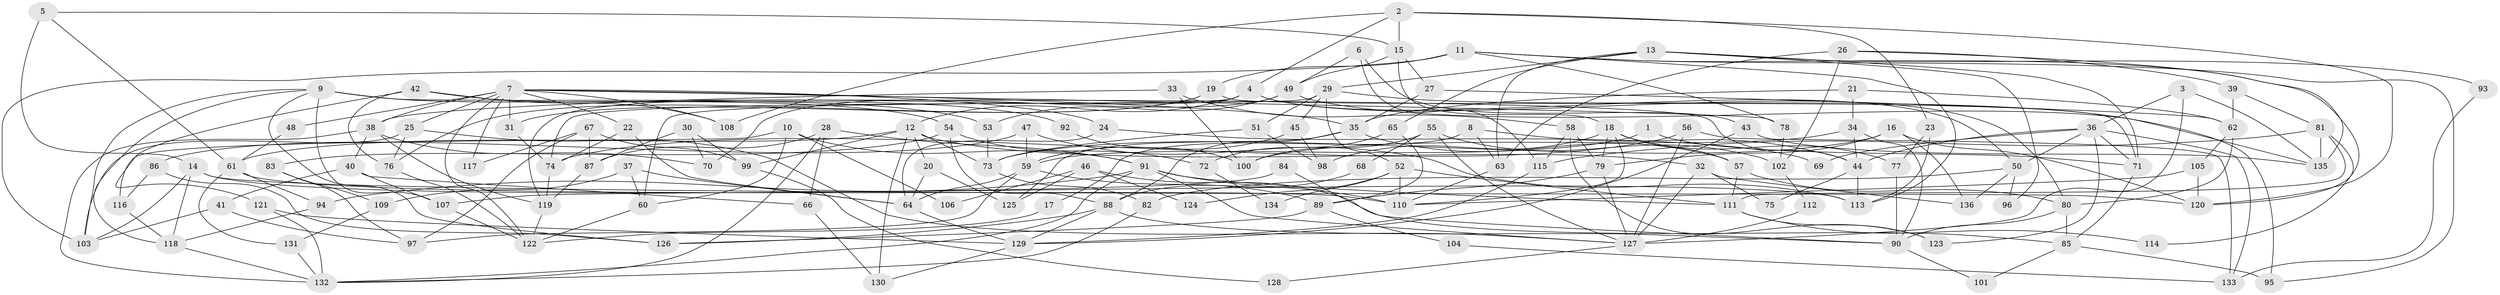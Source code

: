 // coarse degree distribution, {5: 0.16666666666666666, 6: 0.018518518518518517, 2: 0.14814814814814814, 4: 0.18518518518518517, 3: 0.2037037037037037, 7: 0.07407407407407407, 1: 0.018518518518518517, 13: 0.037037037037037035, 10: 0.018518518518518517, 14: 0.018518518518518517, 8: 0.037037037037037035, 11: 0.037037037037037035, 12: 0.018518518518518517, 9: 0.018518518518518517}
// Generated by graph-tools (version 1.1) at 2025/54/03/04/25 21:54:47]
// undirected, 136 vertices, 272 edges
graph export_dot {
graph [start="1"]
  node [color=gray90,style=filled];
  1;
  2;
  3;
  4;
  5;
  6;
  7;
  8;
  9;
  10;
  11;
  12;
  13;
  14;
  15;
  16;
  17;
  18;
  19;
  20;
  21;
  22;
  23;
  24;
  25;
  26;
  27;
  28;
  29;
  30;
  31;
  32;
  33;
  34;
  35;
  36;
  37;
  38;
  39;
  40;
  41;
  42;
  43;
  44;
  45;
  46;
  47;
  48;
  49;
  50;
  51;
  52;
  53;
  54;
  55;
  56;
  57;
  58;
  59;
  60;
  61;
  62;
  63;
  64;
  65;
  66;
  67;
  68;
  69;
  70;
  71;
  72;
  73;
  74;
  75;
  76;
  77;
  78;
  79;
  80;
  81;
  82;
  83;
  84;
  85;
  86;
  87;
  88;
  89;
  90;
  91;
  92;
  93;
  94;
  95;
  96;
  97;
  98;
  99;
  100;
  101;
  102;
  103;
  104;
  105;
  106;
  107;
  108;
  109;
  110;
  111;
  112;
  113;
  114;
  115;
  116;
  117;
  118;
  119;
  120;
  121;
  122;
  123;
  124;
  125;
  126;
  127;
  128;
  129;
  130;
  131;
  132;
  133;
  134;
  135;
  136;
  1 -- 71;
  1 -- 59;
  2 -- 15;
  2 -- 4;
  2 -- 23;
  2 -- 108;
  2 -- 120;
  3 -- 127;
  3 -- 135;
  3 -- 36;
  4 -- 119;
  4 -- 80;
  4 -- 12;
  4 -- 50;
  4 -- 74;
  5 -- 14;
  5 -- 15;
  5 -- 61;
  6 -- 115;
  6 -- 49;
  6 -- 43;
  7 -- 38;
  7 -- 31;
  7 -- 22;
  7 -- 24;
  7 -- 25;
  7 -- 35;
  7 -- 48;
  7 -- 78;
  7 -- 108;
  7 -- 117;
  7 -- 122;
  8 -- 63;
  8 -- 44;
  8 -- 17;
  9 -- 118;
  9 -- 103;
  9 -- 44;
  9 -- 53;
  9 -- 54;
  9 -- 107;
  9 -- 126;
  10 -- 60;
  10 -- 91;
  10 -- 106;
  10 -- 116;
  11 -- 103;
  11 -- 95;
  11 -- 19;
  11 -- 78;
  11 -- 113;
  11 -- 120;
  12 -- 73;
  12 -- 20;
  12 -- 32;
  12 -- 61;
  12 -- 99;
  12 -- 130;
  13 -- 71;
  13 -- 63;
  13 -- 29;
  13 -- 65;
  13 -- 93;
  13 -- 96;
  14 -- 120;
  14 -- 113;
  14 -- 103;
  14 -- 118;
  15 -- 18;
  15 -- 49;
  15 -- 27;
  16 -- 73;
  16 -- 120;
  16 -- 79;
  16 -- 136;
  17 -- 122;
  18 -- 57;
  18 -- 77;
  18 -- 79;
  18 -- 98;
  18 -- 110;
  19 -- 76;
  19 -- 31;
  19 -- 71;
  20 -- 64;
  20 -- 125;
  21 -- 62;
  21 -- 35;
  21 -- 34;
  22 -- 74;
  22 -- 64;
  23 -- 113;
  23 -- 77;
  24 -- 64;
  24 -- 69;
  25 -- 127;
  25 -- 76;
  25 -- 103;
  26 -- 102;
  26 -- 39;
  26 -- 63;
  26 -- 135;
  27 -- 62;
  27 -- 35;
  28 -- 132;
  28 -- 91;
  28 -- 66;
  28 -- 87;
  29 -- 51;
  29 -- 45;
  29 -- 52;
  29 -- 60;
  29 -- 95;
  30 -- 87;
  30 -- 99;
  30 -- 70;
  31 -- 74;
  32 -- 127;
  32 -- 75;
  32 -- 136;
  33 -- 58;
  33 -- 38;
  33 -- 100;
  34 -- 44;
  34 -- 90;
  34 -- 100;
  35 -- 57;
  35 -- 88;
  35 -- 125;
  36 -- 50;
  36 -- 44;
  36 -- 69;
  36 -- 71;
  36 -- 123;
  36 -- 133;
  37 -- 60;
  37 -- 109;
  37 -- 64;
  38 -- 132;
  38 -- 40;
  38 -- 70;
  38 -- 119;
  39 -- 62;
  39 -- 81;
  40 -- 66;
  40 -- 107;
  40 -- 41;
  41 -- 103;
  41 -- 97;
  42 -- 121;
  42 -- 108;
  42 -- 76;
  42 -- 92;
  43 -- 129;
  43 -- 135;
  44 -- 75;
  44 -- 113;
  45 -- 59;
  45 -- 98;
  46 -- 85;
  46 -- 125;
  46 -- 106;
  46 -- 124;
  47 -- 59;
  47 -- 113;
  47 -- 86;
  48 -- 61;
  49 -- 135;
  49 -- 70;
  49 -- 53;
  50 -- 136;
  50 -- 82;
  50 -- 96;
  51 -- 73;
  51 -- 98;
  52 -- 110;
  52 -- 111;
  52 -- 124;
  52 -- 134;
  53 -- 73;
  54 -- 88;
  54 -- 72;
  54 -- 83;
  55 -- 100;
  55 -- 127;
  55 -- 68;
  55 -- 102;
  56 -- 74;
  56 -- 127;
  56 -- 133;
  57 -- 111;
  57 -- 80;
  58 -- 123;
  58 -- 79;
  58 -- 115;
  59 -- 64;
  59 -- 89;
  59 -- 97;
  60 -- 122;
  61 -- 94;
  61 -- 110;
  61 -- 131;
  62 -- 105;
  62 -- 80;
  63 -- 110;
  64 -- 129;
  65 -- 89;
  65 -- 72;
  66 -- 130;
  67 -- 97;
  67 -- 87;
  67 -- 99;
  67 -- 117;
  68 -- 88;
  71 -- 85;
  72 -- 134;
  73 -- 82;
  74 -- 119;
  76 -- 122;
  77 -- 90;
  78 -- 102;
  79 -- 89;
  79 -- 127;
  80 -- 90;
  80 -- 85;
  81 -- 135;
  81 -- 115;
  81 -- 111;
  81 -- 114;
  82 -- 132;
  83 -- 97;
  83 -- 109;
  84 -- 107;
  84 -- 90;
  85 -- 95;
  85 -- 101;
  86 -- 116;
  86 -- 126;
  87 -- 119;
  88 -- 126;
  88 -- 90;
  88 -- 129;
  89 -- 126;
  89 -- 104;
  90 -- 101;
  91 -- 111;
  91 -- 110;
  91 -- 94;
  91 -- 127;
  91 -- 132;
  92 -- 100;
  93 -- 133;
  94 -- 118;
  99 -- 128;
  102 -- 112;
  104 -- 133;
  105 -- 120;
  105 -- 110;
  107 -- 122;
  109 -- 131;
  111 -- 114;
  111 -- 123;
  112 -- 127;
  115 -- 129;
  116 -- 118;
  118 -- 132;
  119 -- 122;
  121 -- 132;
  121 -- 129;
  127 -- 128;
  129 -- 130;
  131 -- 132;
}
